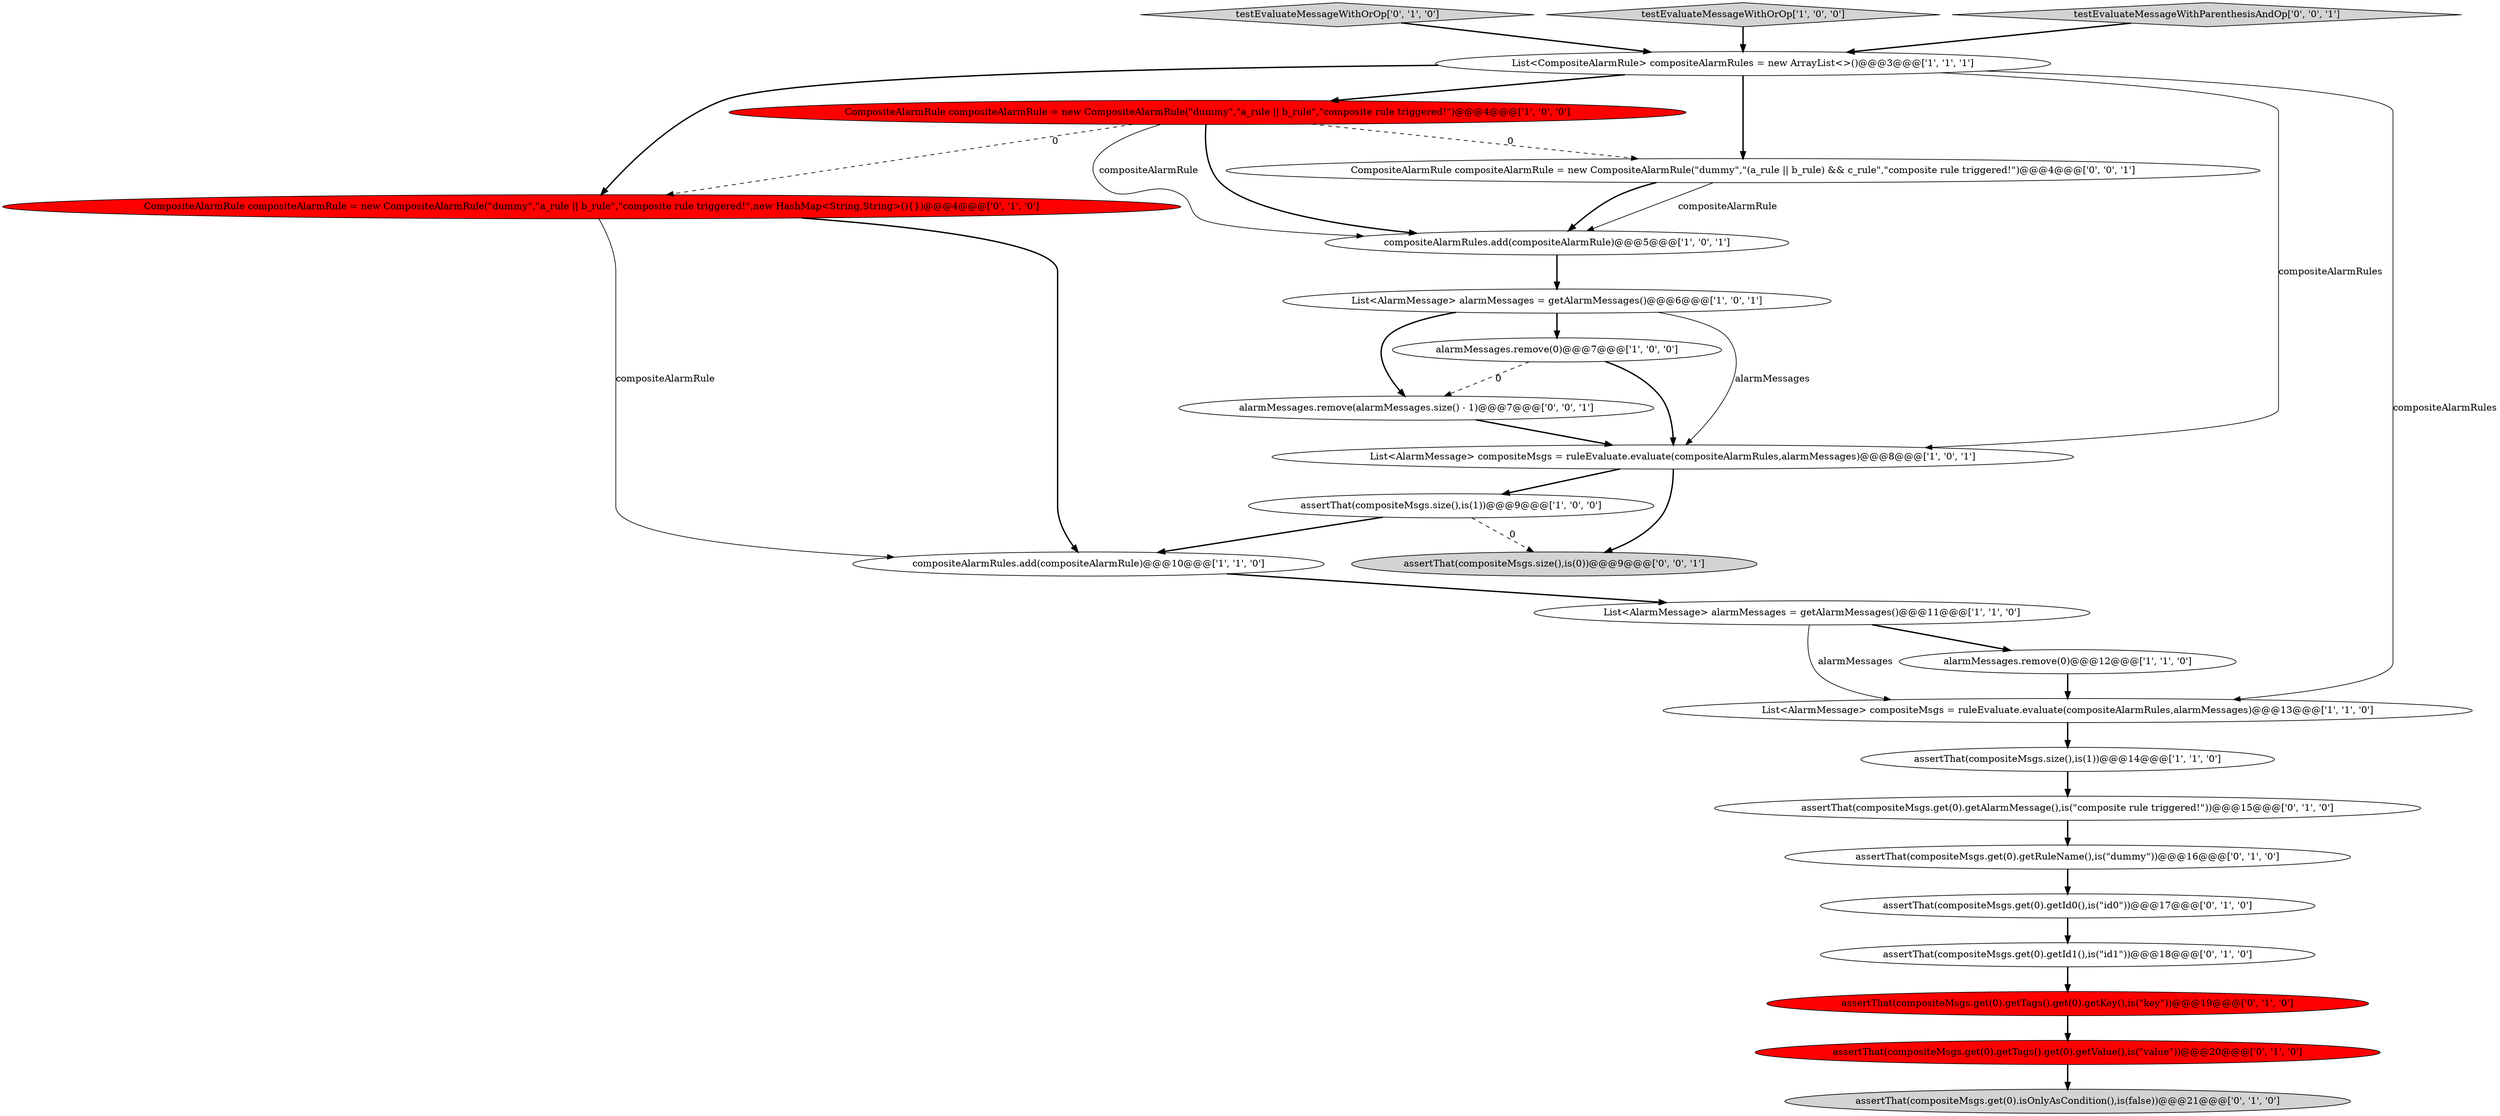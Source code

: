 digraph {
16 [style = filled, label = "testEvaluateMessageWithOrOp['0', '1', '0']", fillcolor = lightgray, shape = diamond image = "AAA0AAABBB2BBB"];
7 [style = filled, label = "assertThat(compositeMsgs.size(),is(1))@@@14@@@['1', '1', '0']", fillcolor = white, shape = ellipse image = "AAA0AAABBB1BBB"];
10 [style = filled, label = "List<AlarmMessage> alarmMessages = getAlarmMessages()@@@6@@@['1', '0', '1']", fillcolor = white, shape = ellipse image = "AAA0AAABBB1BBB"];
23 [style = filled, label = "alarmMessages.remove(alarmMessages.size() - 1)@@@7@@@['0', '0', '1']", fillcolor = white, shape = ellipse image = "AAA0AAABBB3BBB"];
3 [style = filled, label = "alarmMessages.remove(0)@@@12@@@['1', '1', '0']", fillcolor = white, shape = ellipse image = "AAA0AAABBB1BBB"];
14 [style = filled, label = "assertThat(compositeMsgs.get(0).getId1(),is(\"id1\"))@@@18@@@['0', '1', '0']", fillcolor = white, shape = ellipse image = "AAA0AAABBB2BBB"];
17 [style = filled, label = "CompositeAlarmRule compositeAlarmRule = new CompositeAlarmRule(\"dummy\",\"a_rule || b_rule\",\"composite rule triggered!\",new HashMap<String,String>(){})@@@4@@@['0', '1', '0']", fillcolor = red, shape = ellipse image = "AAA1AAABBB2BBB"];
5 [style = filled, label = "List<AlarmMessage> compositeMsgs = ruleEvaluate.evaluate(compositeAlarmRules,alarmMessages)@@@13@@@['1', '1', '0']", fillcolor = white, shape = ellipse image = "AAA0AAABBB1BBB"];
21 [style = filled, label = "assertThat(compositeMsgs.get(0).getTags().get(0).getValue(),is(\"value\"))@@@20@@@['0', '1', '0']", fillcolor = red, shape = ellipse image = "AAA1AAABBB2BBB"];
20 [style = filled, label = "assertThat(compositeMsgs.get(0).getTags().get(0).getKey(),is(\"key\"))@@@19@@@['0', '1', '0']", fillcolor = red, shape = ellipse image = "AAA1AAABBB2BBB"];
13 [style = filled, label = "assertThat(compositeMsgs.get(0).isOnlyAsCondition(),is(false))@@@21@@@['0', '1', '0']", fillcolor = lightgray, shape = ellipse image = "AAA0AAABBB2BBB"];
1 [style = filled, label = "List<AlarmMessage> compositeMsgs = ruleEvaluate.evaluate(compositeAlarmRules,alarmMessages)@@@8@@@['1', '0', '1']", fillcolor = white, shape = ellipse image = "AAA0AAABBB1BBB"];
4 [style = filled, label = "List<AlarmMessage> alarmMessages = getAlarmMessages()@@@11@@@['1', '1', '0']", fillcolor = white, shape = ellipse image = "AAA0AAABBB1BBB"];
6 [style = filled, label = "compositeAlarmRules.add(compositeAlarmRule)@@@5@@@['1', '0', '1']", fillcolor = white, shape = ellipse image = "AAA0AAABBB1BBB"];
9 [style = filled, label = "List<CompositeAlarmRule> compositeAlarmRules = new ArrayList<>()@@@3@@@['1', '1', '1']", fillcolor = white, shape = ellipse image = "AAA0AAABBB1BBB"];
11 [style = filled, label = "testEvaluateMessageWithOrOp['1', '0', '0']", fillcolor = lightgray, shape = diamond image = "AAA0AAABBB1BBB"];
22 [style = filled, label = "assertThat(compositeMsgs.size(),is(0))@@@9@@@['0', '0', '1']", fillcolor = lightgray, shape = ellipse image = "AAA0AAABBB3BBB"];
25 [style = filled, label = "testEvaluateMessageWithParenthesisAndOp['0', '0', '1']", fillcolor = lightgray, shape = diamond image = "AAA0AAABBB3BBB"];
0 [style = filled, label = "alarmMessages.remove(0)@@@7@@@['1', '0', '0']", fillcolor = white, shape = ellipse image = "AAA0AAABBB1BBB"];
8 [style = filled, label = "CompositeAlarmRule compositeAlarmRule = new CompositeAlarmRule(\"dummy\",\"a_rule || b_rule\",\"composite rule triggered!\")@@@4@@@['1', '0', '0']", fillcolor = red, shape = ellipse image = "AAA1AAABBB1BBB"];
2 [style = filled, label = "compositeAlarmRules.add(compositeAlarmRule)@@@10@@@['1', '1', '0']", fillcolor = white, shape = ellipse image = "AAA0AAABBB1BBB"];
19 [style = filled, label = "assertThat(compositeMsgs.get(0).getAlarmMessage(),is(\"composite rule triggered!\"))@@@15@@@['0', '1', '0']", fillcolor = white, shape = ellipse image = "AAA0AAABBB2BBB"];
15 [style = filled, label = "assertThat(compositeMsgs.get(0).getRuleName(),is(\"dummy\"))@@@16@@@['0', '1', '0']", fillcolor = white, shape = ellipse image = "AAA0AAABBB2BBB"];
18 [style = filled, label = "assertThat(compositeMsgs.get(0).getId0(),is(\"id0\"))@@@17@@@['0', '1', '0']", fillcolor = white, shape = ellipse image = "AAA0AAABBB2BBB"];
12 [style = filled, label = "assertThat(compositeMsgs.size(),is(1))@@@9@@@['1', '0', '0']", fillcolor = white, shape = ellipse image = "AAA0AAABBB1BBB"];
24 [style = filled, label = "CompositeAlarmRule compositeAlarmRule = new CompositeAlarmRule(\"dummy\",\"(a_rule || b_rule) && c_rule\",\"composite rule triggered!\")@@@4@@@['0', '0', '1']", fillcolor = white, shape = ellipse image = "AAA0AAABBB3BBB"];
4->5 [style = solid, label="alarmMessages"];
4->3 [style = bold, label=""];
0->23 [style = dashed, label="0"];
25->9 [style = bold, label=""];
10->1 [style = solid, label="alarmMessages"];
9->17 [style = bold, label=""];
8->6 [style = solid, label="compositeAlarmRule"];
8->6 [style = bold, label=""];
8->24 [style = dashed, label="0"];
9->8 [style = bold, label=""];
11->9 [style = bold, label=""];
2->4 [style = bold, label=""];
15->18 [style = bold, label=""];
1->22 [style = bold, label=""];
20->21 [style = bold, label=""];
24->6 [style = solid, label="compositeAlarmRule"];
9->5 [style = solid, label="compositeAlarmRules"];
12->2 [style = bold, label=""];
3->5 [style = bold, label=""];
17->2 [style = bold, label=""];
10->23 [style = bold, label=""];
0->1 [style = bold, label=""];
9->1 [style = solid, label="compositeAlarmRules"];
6->10 [style = bold, label=""];
10->0 [style = bold, label=""];
12->22 [style = dashed, label="0"];
1->12 [style = bold, label=""];
23->1 [style = bold, label=""];
17->2 [style = solid, label="compositeAlarmRule"];
5->7 [style = bold, label=""];
8->17 [style = dashed, label="0"];
19->15 [style = bold, label=""];
24->6 [style = bold, label=""];
7->19 [style = bold, label=""];
18->14 [style = bold, label=""];
9->24 [style = bold, label=""];
16->9 [style = bold, label=""];
14->20 [style = bold, label=""];
21->13 [style = bold, label=""];
}
